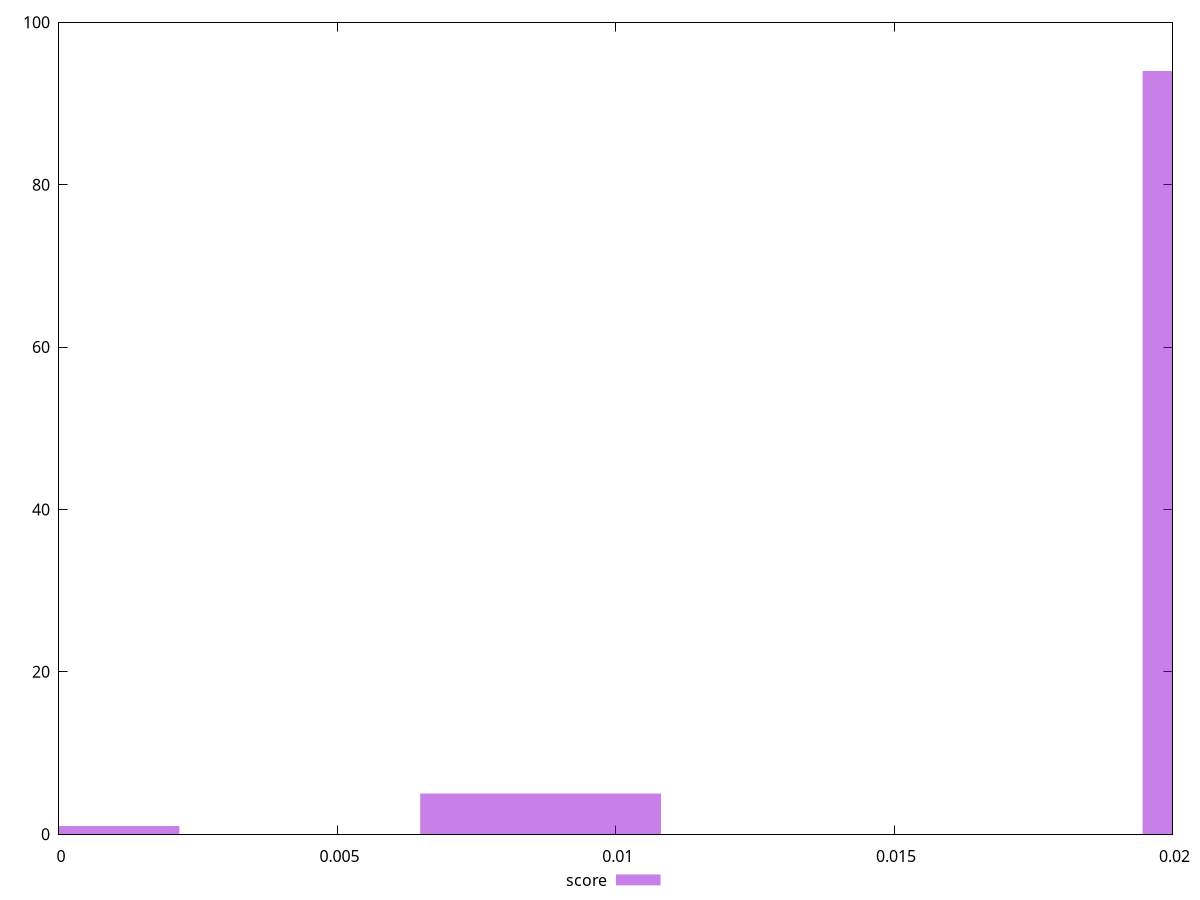 reset

$score <<EOF
0.02162568314727036 94
0.008650273258908143 5
0 1
EOF

set key outside below
set boxwidth 0.004325136629454072
set xrange [0:0.02]
set yrange [0:100]
set trange [0:100]
set style fill transparent solid 0.5 noborder
set terminal svg size 640, 490 enhanced background rgb 'white'
set output "report_00025_2021-02-22T21:38:55.199Z/cumulative-layout-shift/samples/pages+cached+noadtech+nomedia/score/histogram.svg"

plot $score title "score" with boxes

reset
